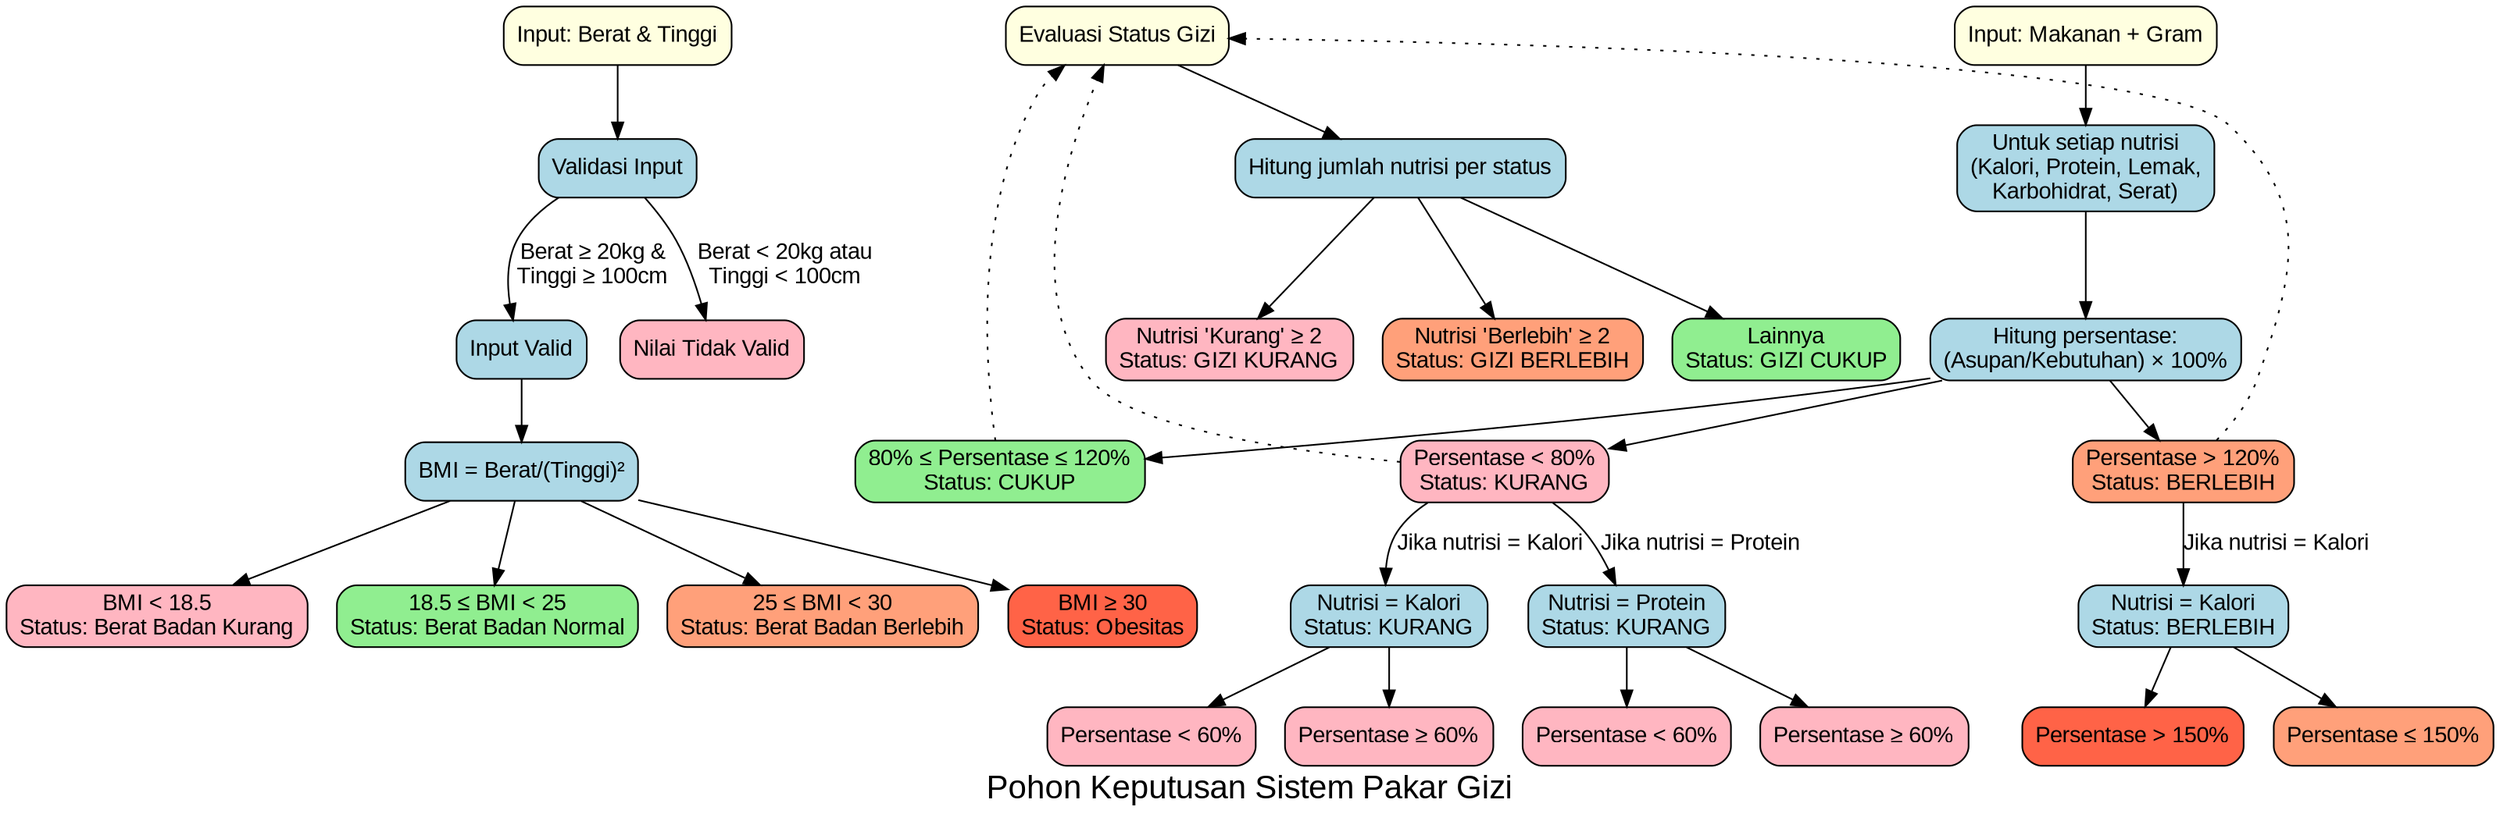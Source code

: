 digraph G {
  node [shape=box, style="rounded,filled", fillcolor=lightblue, fontname="Arial"];
  edge [fontname="Arial"];
  
  // Bagian BMI
  start [label="Input: Berat & Tinggi", fillcolor=lightyellow];
  validasi [label="Validasi Input"];
  valid [label="Input Valid"];
  invalid [label="Nilai Tidak Valid", fillcolor=lightpink];
  bmi_calc [label="BMI = Berat/(Tinggi)²"];
  
  bmi_kurang [label="BMI < 18.5\nStatus: Berat Badan Kurang", fillcolor=lightpink];
  bmi_normal [label="18.5 ≤ BMI < 25\nStatus: Berat Badan Normal", fillcolor=lightgreen];
  bmi_berlebih [label="25 ≤ BMI < 30\nStatus: Berat Badan Berlebih", fillcolor=lightsalmon];
  bmi_obesitas [label="BMI ≥ 30\nStatus: Obesitas", fillcolor=tomato];
  
  start -> validasi;
  validasi -> valid [label="Berat ≥ 20kg &\nTinggi ≥ 100cm"];
  validasi -> invalid [label="Berat < 20kg atau\nTinggi < 100cm"];
  valid -> bmi_calc;
  bmi_calc -> bmi_kurang;
  bmi_calc -> bmi_normal;
  bmi_calc -> bmi_berlebih;
  bmi_calc -> bmi_obesitas;
  
  // Bagian Nutrisi
  nutrisi [label="Input: Makanan + Gram", fillcolor=lightyellow];
  nutrisi_loop [label="Untuk setiap nutrisi\n(Kalori, Protein, Lemak,\nKarbohidrat, Serat)"];
  hitung_persen [label="Hitung persentase:\n(Asupan/Kebutuhan) × 100%"];
  
  status_kurang [label="Persentase < 80%\nStatus: KURANG", fillcolor=lightpink];
  status_cukup [label="80% ≤ Persentase ≤ 120%\nStatus: CUKUP", fillcolor=lightgreen];
  status_berlebih [label="Persentase > 120%\nStatus: BERLEBIH", fillcolor=lightsalmon];
  
  // Nutrisi Kalori
  kalori_kurang [label="Nutrisi = Kalori\nStatus: KURANG"];
  kalori_kurang_60 [label="Persentase < 60%", fillcolor=lightpink];
  kalori_kurang_60_100 [label="Persentase ≥ 60%", fillcolor=lightpink];
  
  kalori_berlebih [label="Nutrisi = Kalori\nStatus: BERLEBIH"];
  kalori_berlebih_150 [label="Persentase > 150%", fillcolor=tomato];
  kalori_berlebih_120_150 [label="Persentase ≤ 150%", fillcolor=lightsalmon];
  
  // Nutrisi Protein
  protein_kurang [label="Nutrisi = Protein\nStatus: KURANG"];
  protein_kurang_60 [label="Persentase < 60%", fillcolor=lightpink];
  protein_kurang_60_100 [label="Persentase ≥ 60%", fillcolor=lightpink];
  
  // Evaluasi Status Gizi
  evaluasi [label="Evaluasi Status Gizi", fillcolor=lightyellow];
  hitung_status [label="Hitung jumlah nutrisi per status"];
  
  gizi_kurang [label="Nutrisi 'Kurang' ≥ 2\nStatus: GIZI KURANG", fillcolor=lightpink];
  gizi_berlebih [label="Nutrisi 'Berlebih' ≥ 2\nStatus: GIZI BERLEBIH", fillcolor=lightsalmon];
  gizi_cukup [label="Lainnya\nStatus: GIZI CUKUP", fillcolor=lightgreen];
  
  // Koneksi Nutrisi
  nutrisi -> nutrisi_loop;
  nutrisi_loop -> hitung_persen;
  hitung_persen -> status_kurang;
  hitung_persen -> status_cukup;
  hitung_persen -> status_berlebih;
  
  status_kurang -> kalori_kurang [label="Jika nutrisi = Kalori"];
  kalori_kurang -> kalori_kurang_60;
  kalori_kurang -> kalori_kurang_60_100;
  
  status_kurang -> protein_kurang [label="Jika nutrisi = Protein"];
  protein_kurang -> protein_kurang_60;
  protein_kurang -> protein_kurang_60_100;
  
  status_berlebih -> kalori_berlebih [label="Jika nutrisi = Kalori"];
  kalori_berlebih -> kalori_berlebih_150;
  kalori_berlebih -> kalori_berlebih_120_150;
  
  // Koneksi Evaluasi
  status_kurang -> evaluasi [style=dotted];
  status_cukup -> evaluasi [style=dotted];
  status_berlebih -> evaluasi [style=dotted];
  
  evaluasi -> hitung_status;
  hitung_status -> gizi_kurang;
  hitung_status -> gizi_berlebih;
  hitung_status -> gizi_cukup;
  
  // Ranking untuk layout
  {rank=same; start nutrisi evaluasi}
  {rank=same; validasi nutrisi_loop hitung_status}
  {rank=same; valid invalid hitung_persen}
  {rank=same; bmi_calc status_kurang status_cukup status_berlebih}
  {rank=same; bmi_kurang bmi_normal bmi_berlebih bmi_obesitas}
  {rank=same; kalori_kurang protein_kurang kalori_berlebih}
  {rank=same; gizi_kurang gizi_berlebih gizi_cukup}
  
  label = "Pohon Keputusan Sistem Pakar Gizi";
  fontname = "Arial";
  fontsize = 20;
}

